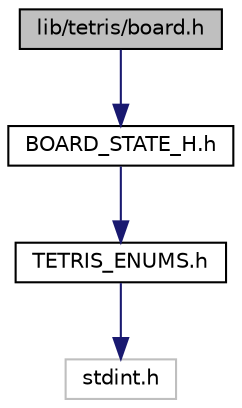digraph "lib/tetris/board.h"
{
 // LATEX_PDF_SIZE
  edge [fontname="Helvetica",fontsize="10",labelfontname="Helvetica",labelfontsize="10"];
  node [fontname="Helvetica",fontsize="10",shape=record];
  Node1 [label="lib/tetris/board.h",height=0.2,width=0.4,color="black", fillcolor="grey75", style="filled", fontcolor="black",tooltip="Functions for managing the Tetris game board."];
  Node1 -> Node2 [color="midnightblue",fontsize="10",style="solid",fontname="Helvetica"];
  Node2 [label="BOARD_STATE_H.h",height=0.2,width=0.4,color="black", fillcolor="white", style="filled",URL="$BOARD__STATE__H_8h.html",tooltip="Defines the default state and dimensions for the Tetris game board."];
  Node2 -> Node3 [color="midnightblue",fontsize="10",style="solid",fontname="Helvetica"];
  Node3 [label="TETRIS_ENUMS.h",height=0.2,width=0.4,color="black", fillcolor="white", style="filled",URL="$TETRIS__ENUMS_8h.html",tooltip="Enumerations and structures defining Tetris piece types, rotation states, and positions."];
  Node3 -> Node4 [color="midnightblue",fontsize="10",style="solid",fontname="Helvetica"];
  Node4 [label="stdint.h",height=0.2,width=0.4,color="grey75", fillcolor="white", style="filled",tooltip=" "];
}
